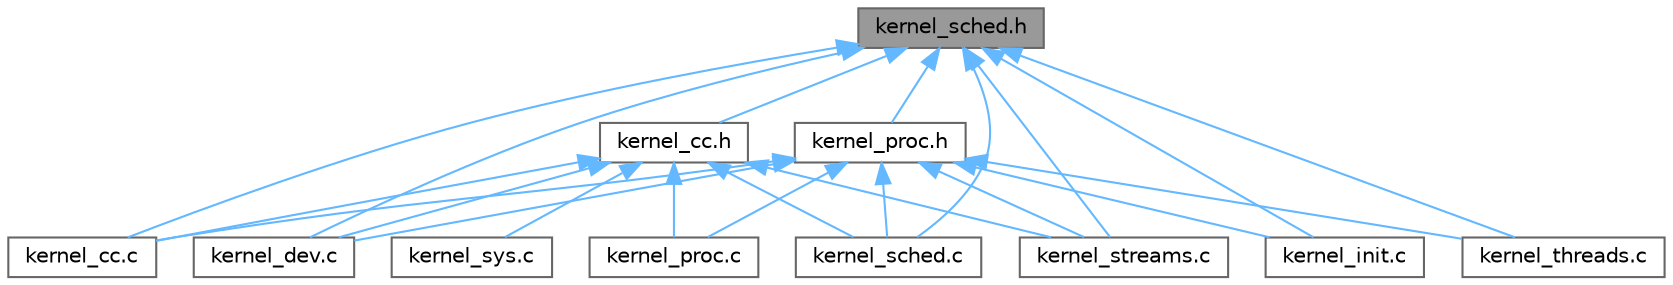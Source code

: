 digraph "kernel_sched.h"
{
 // LATEX_PDF_SIZE
  bgcolor="transparent";
  edge [fontname=Helvetica,fontsize=10,labelfontname=Helvetica,labelfontsize=10];
  node [fontname=Helvetica,fontsize=10,shape=box,height=0.2,width=0.4];
  Node1 [label="kernel_sched.h",height=0.2,width=0.4,color="gray40", fillcolor="grey60", style="filled", fontcolor="black",tooltip="TinyOS kernel: The Scheduler API."];
  Node1 -> Node2 [dir="back",color="steelblue1",style="solid"];
  Node2 [label="kernel_cc.c",height=0.2,width=0.4,color="grey40", fillcolor="white", style="filled",URL="$kernel__cc_8c.html",tooltip="The implementation for concurrency control ."];
  Node1 -> Node3 [dir="back",color="steelblue1",style="solid"];
  Node3 [label="kernel_cc.h",height=0.2,width=0.4,color="grey40", fillcolor="white", style="filled",URL="$kernel__cc_8h.html",tooltip="Concurrency and preemption control API."];
  Node3 -> Node2 [dir="back",color="steelblue1",style="solid"];
  Node3 -> Node4 [dir="back",color="steelblue1",style="solid"];
  Node4 [label="kernel_dev.c",height=0.2,width=0.4,color="grey40", fillcolor="white", style="filled",URL="$kernel__dev_8c_source.html",tooltip=" "];
  Node3 -> Node5 [dir="back",color="steelblue1",style="solid"];
  Node5 [label="kernel_proc.c",height=0.2,width=0.4,color="grey40", fillcolor="white", style="filled",URL="$kernel__proc_8c_source.html",tooltip=" "];
  Node3 -> Node6 [dir="back",color="steelblue1",style="solid"];
  Node6 [label="kernel_sched.c",height=0.2,width=0.4,color="grey40", fillcolor="white", style="filled",URL="$kernel__sched_8c_source.html",tooltip=" "];
  Node3 -> Node7 [dir="back",color="steelblue1",style="solid"];
  Node7 [label="kernel_streams.c",height=0.2,width=0.4,color="grey40", fillcolor="white", style="filled",URL="$kernel__streams_8c_source.html",tooltip=" "];
  Node3 -> Node8 [dir="back",color="steelblue1",style="solid"];
  Node8 [label="kernel_sys.c",height=0.2,width=0.4,color="grey40", fillcolor="white", style="filled",URL="$kernel__sys_8c_source.html",tooltip=" "];
  Node1 -> Node4 [dir="back",color="steelblue1",style="solid"];
  Node1 -> Node9 [dir="back",color="steelblue1",style="solid"];
  Node9 [label="kernel_init.c",height=0.2,width=0.4,color="grey40", fillcolor="white", style="filled",URL="$kernel__init_8c_source.html",tooltip=" "];
  Node1 -> Node10 [dir="back",color="steelblue1",style="solid"];
  Node10 [label="kernel_proc.h",height=0.2,width=0.4,color="grey40", fillcolor="white", style="filled",URL="$kernel__proc_8h.html",tooltip="The process table and process management."];
  Node10 -> Node2 [dir="back",color="steelblue1",style="solid"];
  Node10 -> Node4 [dir="back",color="steelblue1",style="solid"];
  Node10 -> Node9 [dir="back",color="steelblue1",style="solid"];
  Node10 -> Node5 [dir="back",color="steelblue1",style="solid"];
  Node10 -> Node6 [dir="back",color="steelblue1",style="solid"];
  Node10 -> Node7 [dir="back",color="steelblue1",style="solid"];
  Node10 -> Node11 [dir="back",color="steelblue1",style="solid"];
  Node11 [label="kernel_threads.c",height=0.2,width=0.4,color="grey40", fillcolor="white", style="filled",URL="$kernel__threads_8c_source.html",tooltip=" "];
  Node1 -> Node6 [dir="back",color="steelblue1",style="solid"];
  Node1 -> Node7 [dir="back",color="steelblue1",style="solid"];
  Node1 -> Node11 [dir="back",color="steelblue1",style="solid"];
}
